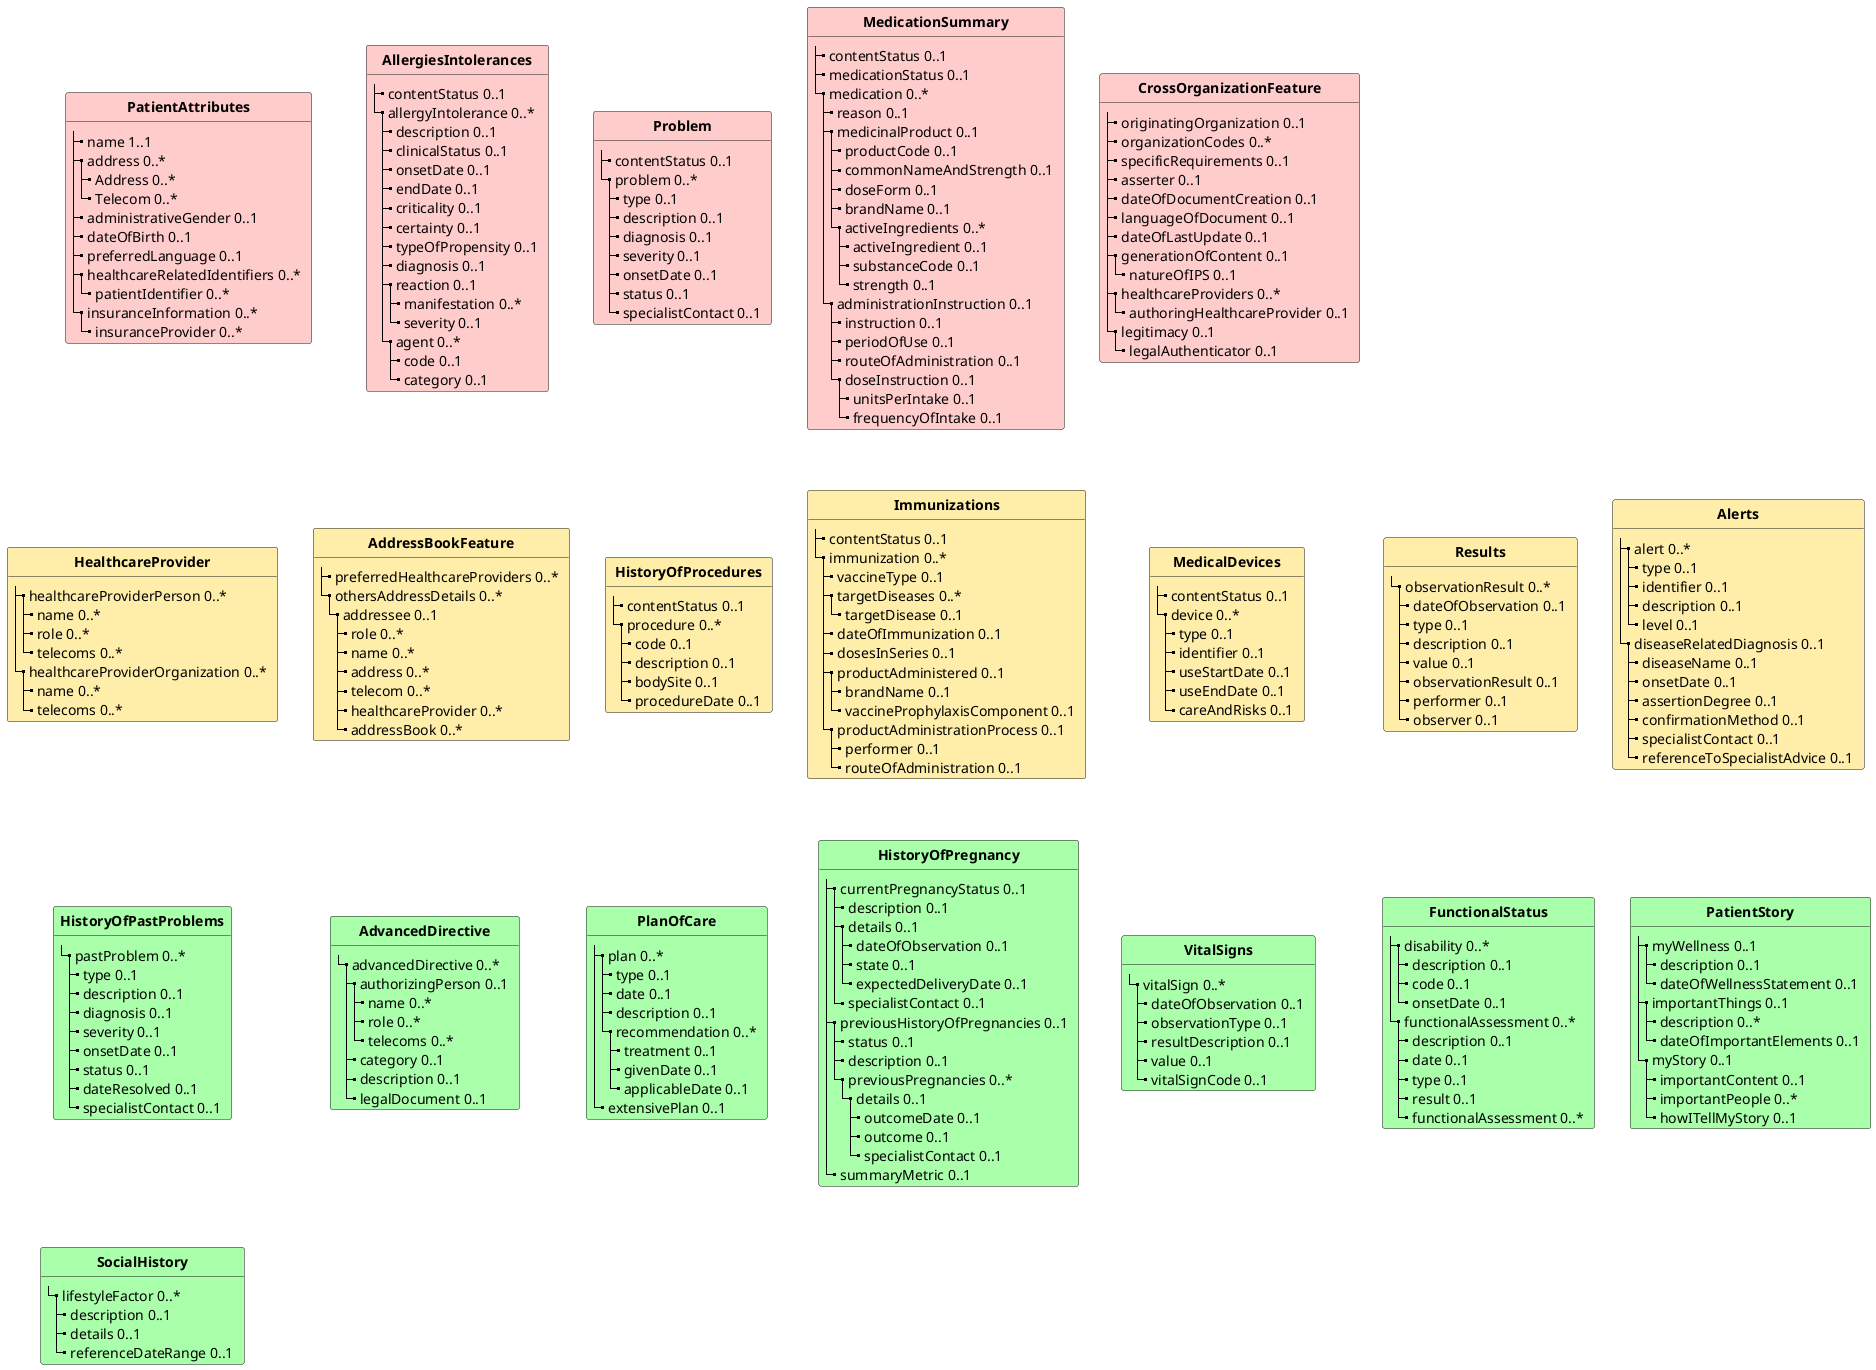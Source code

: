 
@startuml
skinparam linetype polyline
hide circle
hide stereotype

' class "**ISO27269 IPS**" as ISO27269 {
'   |_ patient 1..1   
'   |_ allergiesAndIntolerances 1..1   
'   |_ problems 1..1   
'   |_ medicationSummary 1..1   
'   |_ crossOrganization 1..1   
'   |_ healthcareProviders 0..1   
'   |_ addressBook 0..1   
'   |_ historyOfProcedures 0..1   
'   |_ immunizations 0..1   
'   |_ medicalDevices 0..1   
'   |_ results 0..1   
'   |_ alerts 0..1   
'   |_ HistoryOfPastIllnesses 0..1   
'   |_ advanceDirectives 0..1   
'   |_ carePlan 0..1   
'   |_ historyOfPregnancy 0..1   
'   |_ vitalSigns 0..1   
'   |_ functionalStatus 0..1   
'   |_ patientStory 0..1   
'   |_ socialHistory 0..1   
' }


class "**PatientAttributes**" as PatientAttributes #fcc {
  |_ name 1..1   
  |_ address 0..*   
    |_ Address 0..*   
    |_ Telecom 0..*   
  |_ administrativeGender 0..1   
  |_ dateOfBirth 0..1   
  |_ preferredLanguage 0..1   
  |_ healthcareRelatedIdentifiers 0..*   
    |_ patientIdentifier 0..*   
  |_ insuranceInformation 0..*   
    |_ insuranceProvider 0..*   
}



class "**AllergiesIntolerances**" as AllergiesIntolerances #fcc{
  |_ contentStatus 0..1   
  |_ allergyIntolerance 0..*   
    |_ description 0..1   
    |_ clinicalStatus 0..1   
    |_ onsetDate 0..1   
    |_ endDate 0..1   
    |_ criticality 0..1   
    |_ certainty 0..1   
    |_ typeOfPropensity 0..1   
    |_ diagnosis 0..1   
    |_ reaction 0..1   
      |_ manifestation 0..*   
      |_ severity 0..1   
    |_ agent 0..*   
      |_ code 0..1   
      |_ category 0..1   
}

PatientAttributes -r[hidden]-  AllergiesIntolerances

class "**Problem**" as Problem #fcc{
  |_ contentStatus 0..1   
  |_ problem 0..*   
    |_ type 0..1   
    |_ description 0..1   
    |_ diagnosis 0..1   
    |_ severity 0..1   
    |_ onsetDate 0..1   
    |_ status 0..1   
    |_ specialistContact 0..1   
}


AllergiesIntolerances -r[hidden]-  Problem


class "**MedicationSummary**" as MedicationSummary #fcc{
  |_ contentStatus 0..1   
  |_ medicationStatus 0..1   
  |_ medication 0..*   
    |_ reason 0..1   
    |_ medicinalProduct 0..1   
      |_ productCode 0..1   
      |_ commonNameAndStrength 0..1   
      |_ doseForm 0..1   
      |_ brandName 0..1   
      |_ activeIngredients 0..*   
        |_ activeIngredient 0..1   
        |_ substanceCode 0..1   
        |_ strength 0..1   
    |_ administrationInstruction 0..1   
      |_ instruction 0..1   
      |_ periodOfUse 0..1   
      |_ routeOfAdministration 0..1   
      |_ doseInstruction 0..1   
        |_ unitsPerIntake 0..1   
        |_ frequencyOfIntake 0..1   
}

Problem -r[hidden]- MedicationSummary



class "**CrossOrganizationFeature**" as CrossOrganizationFeature #fcc{
  |_ originatingOrganization 0..1   
  |_ organizationCodes 0..*   
  |_ specificRequirements 0..1   
  |_ asserter 0..1   
  |_ dateOfDocumentCreation 0..1   
  |_ languageOfDocument 0..1   
  |_ dateOfLastUpdate 0..1   
  |_ generationOfContent 0..1   
    |_ natureOfIPS 0..1   
  |_ healthcareProviders 0..*   
    |_ authoringHealthcareProvider 0..1   
  |_ legitimacy 0..1   
    |_ legalAuthenticator 0..1   
}

MedicationSummary -r[hidden]- CrossOrganizationFeature



class "**HealthcareProvider**" as HealthcareProvider #fea{
  |_ healthcareProviderPerson 0..*   
    |_ name 0..*   
    |_ role 0..*   
    |_ telecoms 0..*   
  |_ healthcareProviderOrganization 0..*   
    |_ name 0..*   
    |_ telecoms 0..*   
}

PatientAttributes -d[hidden]- HealthcareProvider


class "**AddressBookFeature**" as AddressBookFeature #fea{
  |_ preferredHealthcareProviders 0..*   
  |_ othersAddressDetails 0..*   
    |_ addressee 0..1   
      |_ role 0..*   
      |_ name 0..*   
      |_ address 0..*   
      |_ telecom 0..*   
      |_ healthcareProvider 0..*   
      |_ addressBook 0..*   
}

HealthcareProvider -r[hidden]- AddressBookFeature

class "**HistoryOfProcedures**" as HistoryOfProcedures #fea{
  |_ contentStatus 0..1   
  |_ procedure 0..*   
    |_ code 0..1   
    |_ description 0..1   
    |_ bodySite 0..1   
    |_ procedureDate 0..1   
}

AddressBookFeature -r[hidden]- HistoryOfProcedures


class "**Immunizations**" as Immunizations #fea{
  |_ contentStatus 0..1   
  |_ immunization 0..*   
    |_ vaccineType 0..1   
    |_ targetDiseases 0..*   
      |_ targetDisease 0..1   
    |_ dateOfImmunization 0..1   
    |_ dosesInSeries 0..1   
    |_ productAdministered 0..1   
      |_ brandName 0..1   
      |_ vaccineProphylaxisComponent 0..1   
    |_ productAdministrationProcess 0..1   
      |_ performer 0..1   
      |_ routeOfAdministration 0..1   
}

HistoryOfProcedures -r[hidden]- Immunizations

class "**MedicalDevices**" as MedicalDevices #fea{
  |_ contentStatus 0..1   
  |_ device 0..*   
    |_ type 0..1   
    |_ identifier 0..1   
    |_ useStartDate 0..1   
    |_ useEndDate 0..1   
    |_ careAndRisks 0..1   
}

Immunizations -r[hidden]- MedicalDevices : "        "

class "**Results**" as Results #fea{
  |_ observationResult 0..*   
    |_ dateOfObservation 0..1   
    |_ type 0..1   
    |_ description 0..1   
    |_ value 0..1   
    |_ observationResult 0..1   
    |_ performer 0..1   
    |_ observer 0..1   
}


MedicalDevices -r[hidden]- Results : "             "

class "**Alerts**" as Alerts #fea{
  |_ alert 0..*   
    |_ type 0..1   
    |_ identifier 0..1   
    |_ description 0..1   
    |_ level 0..1   
  |_ diseaseRelatedDiagnosis 0..1   
    |_ diseaseName 0..1   
    |_ onsetDate 0..1   
    |_ assertionDegree 0..1   
    |_ confirmationMethod 0..1   
    |_ specialistContact 0..1   
    |_ referenceToSpecialistAdvice 0..1   
}

Results -r[hidden]- Alerts

class "**HistoryOfPastProblems**" as HistoryOfPastProblems #afa {
  |_ pastProblem 0..*   
    |_ type 0..1   
    |_ description 0..1   
    |_ diagnosis 0..1   
    |_ severity 0..1   
    |_ onsetDate 0..1   
    |_ status 0..1   
    |_ dateResolved 0..1   
    |_ specialistContact 0..1   
}

HealthcareProvider -d[hidden]- HistoryOfPastProblems

class "**AdvancedDirective**" as AdvancedDirective #afa{
  |_ advancedDirective 0..*   
    |_ authorizingPerson 0..1   
      |_ name 0..*   
      |_ role 0..*   
      |_ telecoms 0..*   
    |_ category 0..1   
    |_ description 0..1   
    |_ legalDocument 0..1   
}

HistoryOfPastProblems -r[hidden]- AdvancedDirective

class "**PlanOfCare**" as PlanOfCare #afa{
  |_ plan 0..*   
    |_ type 0..1   
    |_ date 0..1   
    |_ description 0..1   
    |_ recommendation 0..*   
      |_ treatment 0..1   
      |_ givenDate 0..1   
      |_ applicableDate 0..1   
  |_ extensivePlan 0..1   
}

AdvancedDirective -r[hidden]- PlanOfCare

class "**HistoryOfPregnancy**" as HistoryOfPregnancy #afa{
  |_ currentPregnancyStatus 0..1   
    |_ description 0..1   
    |_ details 0..1   
      |_ dateOfObservation 0..1   
      |_ state 0..1   
      |_ expectedDeliveryDate 0..1   
    |_ specialistContact 0..1   
  |_ previousHistoryOfPregnancies 0..1   
    |_ status 0..1   
    |_ description 0..1   
    |_ previousPregnancies 0..*   
      |_ details 0..1   
        |_ outcomeDate 0..1   
        |_ outcome 0..1   
        |_ specialistContact 0..1   
  |_ summaryMetric 0..1   
}

PlanOfCare -r[hidden]- HistoryOfPregnancy

class "**VitalSigns**" as VitalSigns #afa{
  |_ vitalSign 0..*   
    |_ dateOfObservation 0..1   
    |_ observationType 0..1   
    |_ resultDescription 0..1   
    |_ value 0..1   
    |_ vitalSignCode 0..1   
}

HistoryOfPregnancy -r[hidden]- VitalSigns

class "**FunctionalStatus**" as FunctionalStatus #afa{
  |_ disability 0..*   
    |_ description 0..1   
    |_ code 0..1   
    |_ onsetDate 0..1   
  |_ functionalAssessment 0..*   
    |_ description 0..1   
    |_ date 0..1   
    |_ type 0..1   
    |_ result 0..1   
    |_ functionalAssessment 0..*   
}

VitalSigns -r[hidden]- FunctionalStatus


class "**PatientStory**" as PatientStory #afa{
  |_ myWellness 0..1   
    |_ description 0..1   
    |_ dateOfWellnessStatement 0..1   
  |_ importantThings 0..1   
    |_ description 0..*   
    |_ dateOfImportantElements 0..1   
  |_ myStory 0..1   
    |_ importantContent 0..1   
    |_ importantPeople 0..*   
    |_ howITellMyStory 0..1   
}

FunctionalStatus -r[hidden]- PatientStory

class "**SocialHistory**" as SocialHistory #afa{
  |_ lifestyleFactor 0..*   
    |_ description 0..1   
    |_ details 0..1   
    |_ referenceDateRange 0..1   
}

HealthcareProvider -d[hidden]- HistoryOfPastProblems

HistoryOfPastProblems -d[hidden]- SocialHistory
  
CrossOrganizationFeature -d[hidden]- MedicalDevices

MedicalDevices -d[hidden]- VitalSigns

MedicationSummary -d[hidden]- Immunizations

Problem -d[hidden]- HistoryOfProcedures


VitalSigns -r[hidden]- FunctionalStatus : "         "

@enduml

